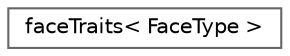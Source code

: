 digraph "Graphical Class Hierarchy"
{
 // LATEX_PDF_SIZE
  bgcolor="transparent";
  edge [fontname=Helvetica,fontsize=10,labelfontname=Helvetica,labelfontsize=10];
  node [fontname=Helvetica,fontsize=10,shape=box,height=0.2,width=0.4];
  rankdir="LR";
  Node0 [id="Node000000",label="faceTraits\< FaceType \>",height=0.2,width=0.4,color="grey40", fillcolor="white", style="filled",URL="$classFoam_1_1faceTraits.html",tooltip="Traits class for faces."];
}
